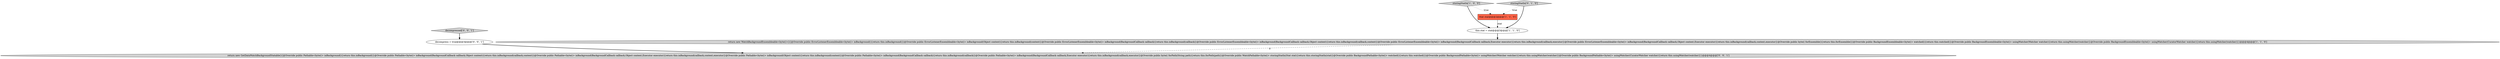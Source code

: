 digraph {
5 [style = filled, label = "decompressed['0', '0', '1']", fillcolor = lightgray, shape = diamond image = "AAA0AAABBB3BBB"];
3 [style = filled, label = "storingStatIn['1', '0', '0']", fillcolor = lightgray, shape = diamond image = "AAA0AAABBB1BBB"];
4 [style = filled, label = "storingStatIn['0', '1', '0']", fillcolor = lightgray, shape = diamond image = "AAA0AAABBB2BBB"];
7 [style = filled, label = "decompress = true@@@3@@@['0', '0', '1']", fillcolor = white, shape = ellipse image = "AAA0AAABBB3BBB"];
1 [style = filled, label = "this.stat = stat@@@3@@@['1', '1', '0']", fillcolor = white, shape = ellipse image = "AAA0AAABBB1BBB"];
0 [style = filled, label = "Stat stat@@@2@@@['1', '1', '0']", fillcolor = tomato, shape = box image = "AAA0AAABBB1BBB"];
2 [style = filled, label = "return new WatchBackgroundEnsembleable<byte((>(){@Override public ErrorListenerEnsembleable<byte((> inBackground(){return this.inBackground()}@Override public ErrorListenerEnsembleable<byte((> inBackground(Object context){return this.inBackground(context)}@Override public ErrorListenerEnsembleable<byte((> inBackground(BackgroundCallback callback){return this.inBackground(callback)}@Override public ErrorListenerEnsembleable<byte((> inBackground(BackgroundCallback callback,Object context){return this.inBackground(callback,context)}@Override public ErrorListenerEnsembleable<byte((> inBackground(BackgroundCallback callback,Executor executor){return this.inBackground(callback,executor)}@Override public ErrorListenerEnsembleable<byte((> inBackground(BackgroundCallback callback,Object context,Executor executor){return this.inBackground(callback,context,executor)}@Override public byte(( forEnsemble(){return this.forEnsemble()}@Override public BackgroundEnsembleable<byte((> watched(){return this.watched()}@Override public BackgroundEnsembleable<byte((> usingWatcher(Watcher watcher){return this.usingWatcher(watcher)}@Override public BackgroundEnsembleable<byte((> usingWatcher(CuratorWatcher watcher){return this.usingWatcher(watcher)}}@@@4@@@['1', '1', '0']", fillcolor = lightgray, shape = ellipse image = "AAA0AAABBB1BBB"];
6 [style = filled, label = "return new GetDataWatchBackgroundStatable(){@Override public Pathable<byte((> inBackground(){return this.inBackground()}@Override public Pathable<byte((> inBackground(BackgroundCallback callback,Object context){return this.inBackground(callback,context)}@Override public Pathable<byte((> inBackground(BackgroundCallback callback,Object context,Executor executor){return this.inBackground(callback,context,executor)}@Override public Pathable<byte((> inBackground(Object context){return this.inBackground(context)}@Override public Pathable<byte((> inBackground(BackgroundCallback callback){return this.inBackground(callback)}@Override public Pathable<byte((> inBackground(BackgroundCallback callback,Executor executor){return this.inBackground(callback,executor)}@Override public byte(( forPath(String path){return this.forPath(path)}@Override public WatchPathable<byte((> storingStatIn(Stat stat){return this.storingStatIn(stat)}@Override public BackgroundPathable<byte((> watched(){return this.watched()}@Override public BackgroundPathable<byte((> usingWatcher(Watcher watcher){return this.usingWatcher(watcher)}@Override public BackgroundPathable<byte((> usingWatcher(CuratorWatcher watcher){return this.usingWatcher(watcher)}}@@@4@@@['0', '0', '1']", fillcolor = lightgray, shape = ellipse image = "AAA0AAABBB3BBB"];
5->7 [style = bold, label=""];
4->1 [style = bold, label=""];
1->2 [style = bold, label=""];
3->1 [style = bold, label=""];
0->1 [style = solid, label="stat"];
7->6 [style = bold, label=""];
4->0 [style = dotted, label="true"];
3->0 [style = dotted, label="true"];
2->6 [style = dashed, label="0"];
}
